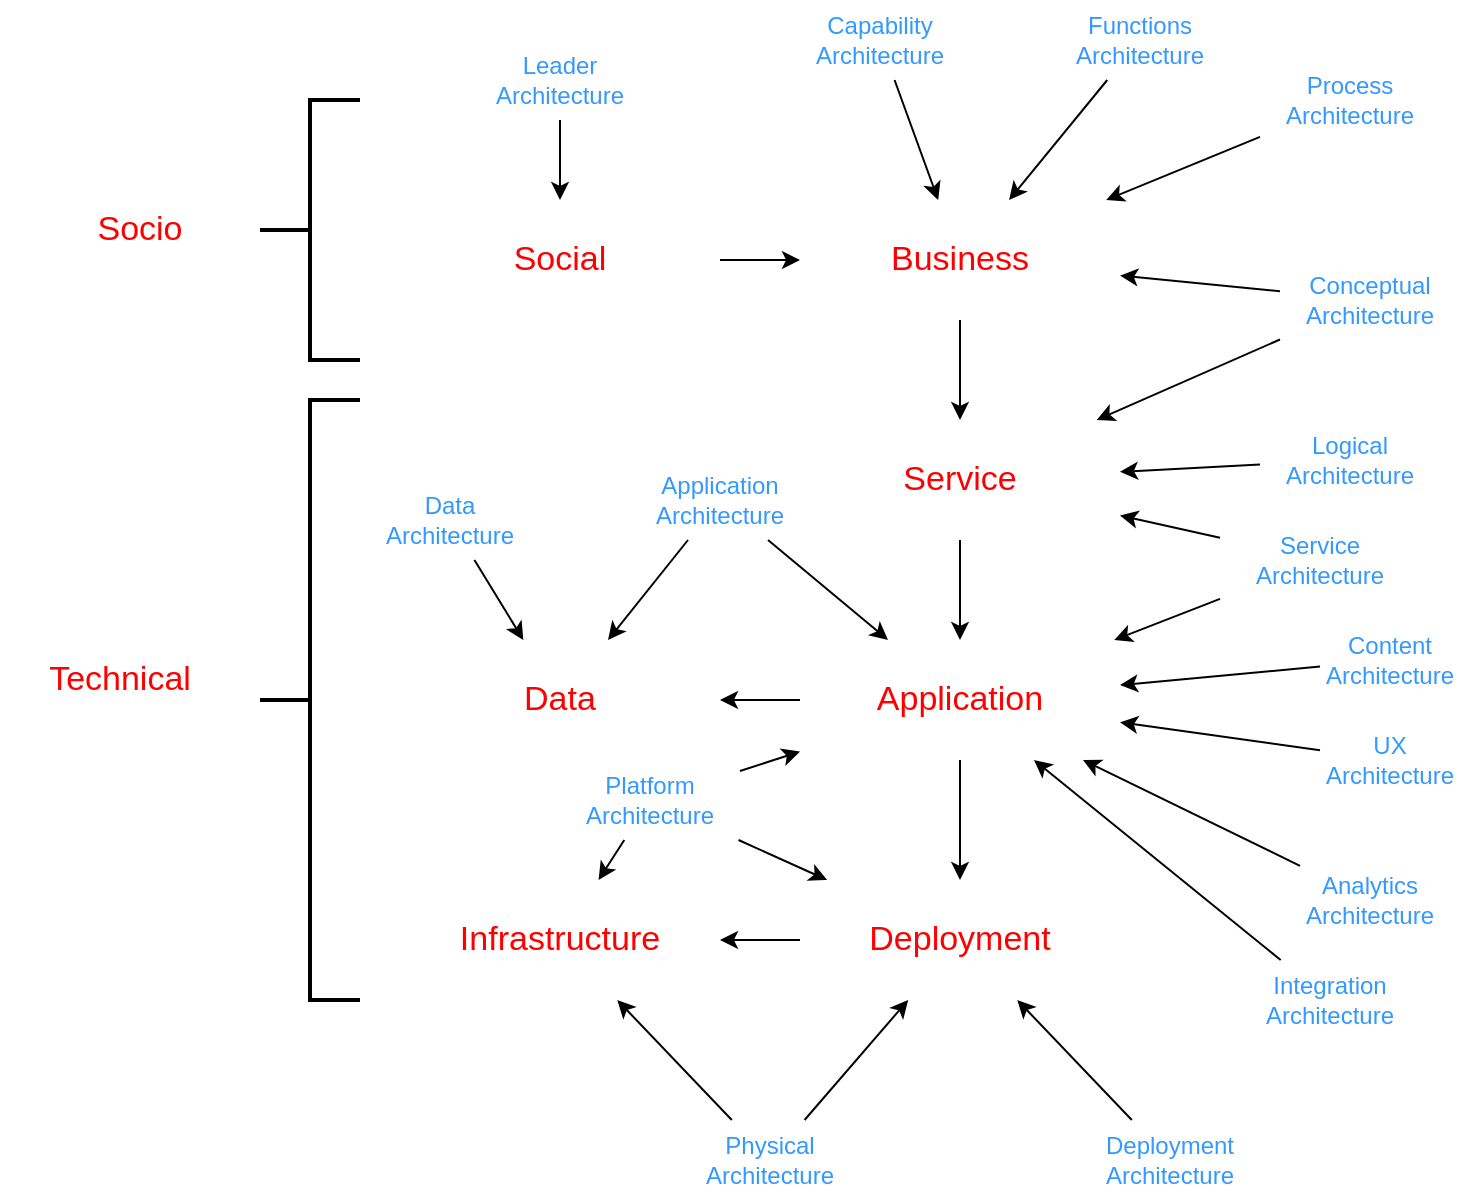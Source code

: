 <mxfile version="13.5.1" type="device" pages="2"><diagram id="tDexnIdAGHxaPguGXfzg" name="Classic"><mxGraphModel dx="3511" dy="850" grid="1" gridSize="10" guides="1" tooltips="1" connect="1" arrows="1" fold="1" page="1" pageScale="1" pageWidth="850" pageHeight="1100" math="0" shadow="0"><root><mxCell id="0"/><mxCell id="1" parent="0"/><mxCell id="Xrh_TDVLf6Zs7WdqE0Q8-1" style="edgeStyle=orthogonalEdgeStyle;rounded=0;orthogonalLoop=1;jettySize=auto;html=1;fontSize=17;fontColor=#FF0000;" parent="1" source="Xrh_TDVLf6Zs7WdqE0Q8-2" target="Xrh_TDVLf6Zs7WdqE0Q8-5" edge="1"><mxGeometry relative="1" as="geometry"/></mxCell><mxCell id="Xrh_TDVLf6Zs7WdqE0Q8-2" value="Service" style="text;html=1;strokeColor=none;fillColor=none;align=center;verticalAlign=middle;whiteSpace=wrap;rounded=0;fontSize=17;fontColor=#FF0000;" parent="1" vertex="1"><mxGeometry x="-1200" y="270" width="160" height="60" as="geometry"/></mxCell><mxCell id="Xrh_TDVLf6Zs7WdqE0Q8-3" style="edgeStyle=orthogonalEdgeStyle;rounded=0;orthogonalLoop=1;jettySize=auto;html=1;fontSize=17;fontColor=#FF0000;" parent="1" source="Xrh_TDVLf6Zs7WdqE0Q8-5" target="Xrh_TDVLf6Zs7WdqE0Q8-9" edge="1"><mxGeometry relative="1" as="geometry"/></mxCell><mxCell id="Xrh_TDVLf6Zs7WdqE0Q8-4" style="edgeStyle=orthogonalEdgeStyle;rounded=0;orthogonalLoop=1;jettySize=auto;html=1;fontSize=17;fontColor=#FF0000;" parent="1" source="Xrh_TDVLf6Zs7WdqE0Q8-5" target="Xrh_TDVLf6Zs7WdqE0Q8-7" edge="1"><mxGeometry relative="1" as="geometry"/></mxCell><mxCell id="Xrh_TDVLf6Zs7WdqE0Q8-5" value="Application" style="text;html=1;strokeColor=none;fillColor=none;align=center;verticalAlign=middle;whiteSpace=wrap;rounded=0;fontSize=17;fontColor=#FF0000;" parent="1" vertex="1"><mxGeometry x="-1200" y="380" width="160" height="60" as="geometry"/></mxCell><mxCell id="Xrh_TDVLf6Zs7WdqE0Q8-6" style="edgeStyle=orthogonalEdgeStyle;rounded=0;orthogonalLoop=1;jettySize=auto;html=1;fontSize=17;fontColor=#FF0000;" parent="1" source="Xrh_TDVLf6Zs7WdqE0Q8-7" target="Xrh_TDVLf6Zs7WdqE0Q8-8" edge="1"><mxGeometry relative="1" as="geometry"/></mxCell><mxCell id="Xrh_TDVLf6Zs7WdqE0Q8-7" value="Deployment" style="text;html=1;strokeColor=none;fillColor=none;align=center;verticalAlign=middle;whiteSpace=wrap;rounded=0;fontSize=17;fontColor=#FF0000;" parent="1" vertex="1"><mxGeometry x="-1200" y="500" width="160" height="60" as="geometry"/></mxCell><mxCell id="Xrh_TDVLf6Zs7WdqE0Q8-8" value="Infrastructure" style="text;html=1;strokeColor=none;fillColor=none;align=center;verticalAlign=middle;whiteSpace=wrap;rounded=0;fontSize=17;fontColor=#FF0000;" parent="1" vertex="1"><mxGeometry x="-1400" y="500" width="160" height="60" as="geometry"/></mxCell><mxCell id="Xrh_TDVLf6Zs7WdqE0Q8-9" value="Data" style="text;html=1;strokeColor=none;fillColor=none;align=center;verticalAlign=middle;whiteSpace=wrap;rounded=0;fontSize=17;fontColor=#FF0000;" parent="1" vertex="1"><mxGeometry x="-1400" y="380" width="160" height="60" as="geometry"/></mxCell><mxCell id="Xrh_TDVLf6Zs7WdqE0Q8-10" style="edgeStyle=orthogonalEdgeStyle;rounded=0;orthogonalLoop=1;jettySize=auto;html=1;fontSize=17;fontColor=#FF0000;" parent="1" source="Xrh_TDVLf6Zs7WdqE0Q8-11" target="Xrh_TDVLf6Zs7WdqE0Q8-2" edge="1"><mxGeometry relative="1" as="geometry"/></mxCell><mxCell id="Xrh_TDVLf6Zs7WdqE0Q8-11" value="Business" style="text;html=1;strokeColor=none;fillColor=none;align=center;verticalAlign=middle;whiteSpace=wrap;rounded=0;fontSize=17;fontColor=#FF0000;" parent="1" vertex="1"><mxGeometry x="-1200" y="160" width="160" height="60" as="geometry"/></mxCell><mxCell id="Xrh_TDVLf6Zs7WdqE0Q8-12" style="edgeStyle=orthogonalEdgeStyle;rounded=0;orthogonalLoop=1;jettySize=auto;html=1;fontSize=17;fontColor=#FF0000;" parent="1" source="Xrh_TDVLf6Zs7WdqE0Q8-13" target="Xrh_TDVLf6Zs7WdqE0Q8-11" edge="1"><mxGeometry relative="1" as="geometry"/></mxCell><mxCell id="Xrh_TDVLf6Zs7WdqE0Q8-13" value="Social" style="text;html=1;strokeColor=none;fillColor=none;align=center;verticalAlign=middle;whiteSpace=wrap;rounded=0;fontSize=17;fontColor=#FF0000;" parent="1" vertex="1"><mxGeometry x="-1400" y="160" width="160" height="60" as="geometry"/></mxCell><mxCell id="Xrh_TDVLf6Zs7WdqE0Q8-14" value="" style="strokeWidth=2;html=1;shape=mxgraph.flowchart.annotation_2;align=left;labelPosition=right;pointerEvents=1;fontSize=17;fontColor=#FF0000;" parent="1" vertex="1"><mxGeometry x="-1470" y="110" width="50" height="130" as="geometry"/></mxCell><mxCell id="Xrh_TDVLf6Zs7WdqE0Q8-15" value="Socio" style="text;html=1;strokeColor=none;fillColor=none;align=center;verticalAlign=middle;whiteSpace=wrap;rounded=0;fontSize=17;fontColor=#FF0000;" parent="1" vertex="1"><mxGeometry x="-1590" y="145" width="120" height="60" as="geometry"/></mxCell><mxCell id="Xrh_TDVLf6Zs7WdqE0Q8-16" value="" style="strokeWidth=2;html=1;shape=mxgraph.flowchart.annotation_2;align=left;labelPosition=right;pointerEvents=1;fontSize=17;fontColor=#FF0000;" parent="1" vertex="1"><mxGeometry x="-1470" y="260" width="50" height="300" as="geometry"/></mxCell><mxCell id="Xrh_TDVLf6Zs7WdqE0Q8-17" value="Technical" style="text;html=1;strokeColor=none;fillColor=none;align=center;verticalAlign=middle;whiteSpace=wrap;rounded=0;fontSize=17;fontColor=#FF0000;" parent="1" vertex="1"><mxGeometry x="-1600" y="370" width="120" height="60" as="geometry"/></mxCell><mxCell id="Xrh_TDVLf6Zs7WdqE0Q8-18" style="rounded=0;orthogonalLoop=1;jettySize=auto;html=1;fontSize=17;fontColor=#FF0000;" parent="1" source="Xrh_TDVLf6Zs7WdqE0Q8-31" target="Xrh_TDVLf6Zs7WdqE0Q8-2" edge="1"><mxGeometry relative="1" as="geometry"><mxPoint x="-1010" y="260.278" as="sourcePoint"/></mxGeometry></mxCell><mxCell id="Xrh_TDVLf6Zs7WdqE0Q8-19" style="edgeStyle=none;rounded=0;orthogonalLoop=1;jettySize=auto;html=1;fontSize=17;fontColor=#FF0000;" parent="1" source="Xrh_TDVLf6Zs7WdqE0Q8-21" target="Xrh_TDVLf6Zs7WdqE0Q8-7" edge="1"><mxGeometry relative="1" as="geometry"/></mxCell><mxCell id="Xrh_TDVLf6Zs7WdqE0Q8-20" style="edgeStyle=none;rounded=0;orthogonalLoop=1;jettySize=auto;html=1;fontSize=17;fontColor=#FF0000;" parent="1" source="Xrh_TDVLf6Zs7WdqE0Q8-21" target="Xrh_TDVLf6Zs7WdqE0Q8-8" edge="1"><mxGeometry relative="1" as="geometry"/></mxCell><mxCell id="Xrh_TDVLf6Zs7WdqE0Q8-21" value="Physical Architecture" style="text;html=1;strokeColor=none;fillColor=none;align=center;verticalAlign=middle;whiteSpace=wrap;rounded=0;fontColor=#3399FF;" parent="1" vertex="1"><mxGeometry x="-1260" y="620" width="90" height="40" as="geometry"/></mxCell><mxCell id="Xrh_TDVLf6Zs7WdqE0Q8-22" style="edgeStyle=none;rounded=0;orthogonalLoop=1;jettySize=auto;html=1;fontSize=17;fontColor=#FF0000;" parent="1" source="Xrh_TDVLf6Zs7WdqE0Q8-32" target="Xrh_TDVLf6Zs7WdqE0Q8-5" edge="1"><mxGeometry relative="1" as="geometry"><mxPoint x="-1232" y="340" as="sourcePoint"/></mxGeometry></mxCell><mxCell id="Xrh_TDVLf6Zs7WdqE0Q8-23" style="edgeStyle=none;rounded=0;orthogonalLoop=1;jettySize=auto;html=1;fontSize=17;fontColor=#FF0000;" parent="1" source="Xrh_TDVLf6Zs7WdqE0Q8-32" target="Xrh_TDVLf6Zs7WdqE0Q8-9" edge="1"><mxGeometry relative="1" as="geometry"><mxPoint x="-1292" y="340" as="sourcePoint"/></mxGeometry></mxCell><mxCell id="Xrh_TDVLf6Zs7WdqE0Q8-24" style="edgeStyle=none;rounded=0;orthogonalLoop=1;jettySize=auto;html=1;fontSize=17;fontColor=#FF0000;" parent="1" source="Xrh_TDVLf6Zs7WdqE0Q8-30" target="Xrh_TDVLf6Zs7WdqE0Q8-2" edge="1"><mxGeometry relative="1" as="geometry"><mxPoint x="-1020" y="305.882" as="sourcePoint"/></mxGeometry></mxCell><mxCell id="Xrh_TDVLf6Zs7WdqE0Q8-25" style="edgeStyle=none;rounded=0;orthogonalLoop=1;jettySize=auto;html=1;fontSize=17;fontColor=#FF0000;" parent="1" source="Xrh_TDVLf6Zs7WdqE0Q8-30" target="Xrh_TDVLf6Zs7WdqE0Q8-5" edge="1"><mxGeometry relative="1" as="geometry"><mxPoint x="-1001" y="340" as="sourcePoint"/></mxGeometry></mxCell><mxCell id="Xrh_TDVLf6Zs7WdqE0Q8-26" style="edgeStyle=none;rounded=0;orthogonalLoop=1;jettySize=auto;html=1;fontSize=17;fontColor=#3399FF;" parent="1" source="Xrh_TDVLf6Zs7WdqE0Q8-29" target="Xrh_TDVLf6Zs7WdqE0Q8-5" edge="1"><mxGeometry relative="1" as="geometry"/></mxCell><mxCell id="Xrh_TDVLf6Zs7WdqE0Q8-27" style="edgeStyle=none;rounded=0;orthogonalLoop=1;jettySize=auto;html=1;fontSize=17;fontColor=#3399FF;" parent="1" source="Xrh_TDVLf6Zs7WdqE0Q8-29" target="Xrh_TDVLf6Zs7WdqE0Q8-7" edge="1"><mxGeometry relative="1" as="geometry"/></mxCell><mxCell id="Xrh_TDVLf6Zs7WdqE0Q8-28" style="edgeStyle=none;rounded=0;orthogonalLoop=1;jettySize=auto;html=1;fontSize=17;fontColor=#3399FF;" parent="1" source="Xrh_TDVLf6Zs7WdqE0Q8-29" target="Xrh_TDVLf6Zs7WdqE0Q8-8" edge="1"><mxGeometry relative="1" as="geometry"/></mxCell><mxCell id="Xrh_TDVLf6Zs7WdqE0Q8-29" value="Platform Architecture" style="text;html=1;strokeColor=none;fillColor=none;align=center;verticalAlign=middle;whiteSpace=wrap;rounded=0;fontColor=#3399FF;" parent="1" vertex="1"><mxGeometry x="-1320" y="440" width="90" height="40" as="geometry"/></mxCell><mxCell id="Xrh_TDVLf6Zs7WdqE0Q8-30" value="Service Architecture" style="text;html=1;strokeColor=none;fillColor=none;align=center;verticalAlign=middle;whiteSpace=wrap;rounded=0;fontColor=#3399FF;" parent="1" vertex="1"><mxGeometry x="-990" y="320" width="100" height="40" as="geometry"/></mxCell><mxCell id="Xrh_TDVLf6Zs7WdqE0Q8-31" value="Logical Architecture" style="text;html=1;strokeColor=none;fillColor=none;align=center;verticalAlign=middle;whiteSpace=wrap;rounded=0;fontColor=#3399FF;" parent="1" vertex="1"><mxGeometry x="-970" y="270" width="90" height="40" as="geometry"/></mxCell><mxCell id="Xrh_TDVLf6Zs7WdqE0Q8-32" value="Application Architecture" style="text;html=1;strokeColor=none;fillColor=none;align=center;verticalAlign=middle;whiteSpace=wrap;rounded=0;fontColor=#3399FF;" parent="1" vertex="1"><mxGeometry x="-1275" y="290" width="70" height="40" as="geometry"/></mxCell><mxCell id="Xrh_TDVLf6Zs7WdqE0Q8-33" style="edgeStyle=none;rounded=0;orthogonalLoop=1;jettySize=auto;html=1;fontSize=17;fontColor=#3399FF;" parent="1" source="Xrh_TDVLf6Zs7WdqE0Q8-34" target="Xrh_TDVLf6Zs7WdqE0Q8-9" edge="1"><mxGeometry relative="1" as="geometry"/></mxCell><mxCell id="Xrh_TDVLf6Zs7WdqE0Q8-34" value="Data Architecture" style="text;html=1;strokeColor=none;fillColor=none;align=center;verticalAlign=middle;whiteSpace=wrap;rounded=0;fontColor=#3399FF;" parent="1" vertex="1"><mxGeometry x="-1420" y="300" width="90" height="40" as="geometry"/></mxCell><mxCell id="Xrh_TDVLf6Zs7WdqE0Q8-35" style="edgeStyle=none;rounded=0;orthogonalLoop=1;jettySize=auto;html=1;fontSize=17;fontColor=#3399FF;" parent="1" source="Xrh_TDVLf6Zs7WdqE0Q8-36" target="Xrh_TDVLf6Zs7WdqE0Q8-5" edge="1"><mxGeometry relative="1" as="geometry"/></mxCell><mxCell id="Xrh_TDVLf6Zs7WdqE0Q8-36" value="UX Architecture" style="text;html=1;strokeColor=none;fillColor=none;align=center;verticalAlign=middle;whiteSpace=wrap;rounded=0;fontColor=#3399FF;" parent="1" vertex="1"><mxGeometry x="-940" y="420" width="70" height="40" as="geometry"/></mxCell><mxCell id="Xrh_TDVLf6Zs7WdqE0Q8-37" style="edgeStyle=none;rounded=0;orthogonalLoop=1;jettySize=auto;html=1;fontSize=17;fontColor=#3399FF;" parent="1" source="Xrh_TDVLf6Zs7WdqE0Q8-38" target="Xrh_TDVLf6Zs7WdqE0Q8-11" edge="1"><mxGeometry relative="1" as="geometry"/></mxCell><mxCell id="Xrh_TDVLf6Zs7WdqE0Q8-38" value="Capability Architecture" style="text;html=1;strokeColor=none;fillColor=none;align=center;verticalAlign=middle;whiteSpace=wrap;rounded=0;fontColor=#3399FF;" parent="1" vertex="1"><mxGeometry x="-1205" y="60" width="90" height="40" as="geometry"/></mxCell><mxCell id="Xrh_TDVLf6Zs7WdqE0Q8-39" style="edgeStyle=none;rounded=0;orthogonalLoop=1;jettySize=auto;html=1;fontSize=17;fontColor=#3399FF;" parent="1" source="Xrh_TDVLf6Zs7WdqE0Q8-41" target="Xrh_TDVLf6Zs7WdqE0Q8-11" edge="1"><mxGeometry relative="1" as="geometry"/></mxCell><mxCell id="Xrh_TDVLf6Zs7WdqE0Q8-40" style="edgeStyle=none;rounded=0;orthogonalLoop=1;jettySize=auto;html=1;fontSize=17;fontColor=#3399FF;" parent="1" source="Xrh_TDVLf6Zs7WdqE0Q8-41" target="Xrh_TDVLf6Zs7WdqE0Q8-2" edge="1"><mxGeometry relative="1" as="geometry"/></mxCell><mxCell id="Xrh_TDVLf6Zs7WdqE0Q8-41" value="Conceptual Architecture" style="text;html=1;strokeColor=none;fillColor=none;align=center;verticalAlign=middle;whiteSpace=wrap;rounded=0;fontColor=#3399FF;" parent="1" vertex="1"><mxGeometry x="-960" y="190" width="90" height="40" as="geometry"/></mxCell><mxCell id="Xrh_TDVLf6Zs7WdqE0Q8-42" style="edgeStyle=none;rounded=0;orthogonalLoop=1;jettySize=auto;html=1;fontSize=17;fontColor=#3399FF;" parent="1" source="Xrh_TDVLf6Zs7WdqE0Q8-43" target="Xrh_TDVLf6Zs7WdqE0Q8-5" edge="1"><mxGeometry relative="1" as="geometry"/></mxCell><mxCell id="Xrh_TDVLf6Zs7WdqE0Q8-43" value="Analytics Architecture" style="text;html=1;strokeColor=none;fillColor=none;align=center;verticalAlign=middle;whiteSpace=wrap;rounded=0;fontColor=#3399FF;" parent="1" vertex="1"><mxGeometry x="-950" y="490" width="70" height="40" as="geometry"/></mxCell><mxCell id="Xrh_TDVLf6Zs7WdqE0Q8-44" style="edgeStyle=none;rounded=0;orthogonalLoop=1;jettySize=auto;html=1;fontSize=17;fontColor=#3399FF;" parent="1" source="Xrh_TDVLf6Zs7WdqE0Q8-45" target="Xrh_TDVLf6Zs7WdqE0Q8-5" edge="1"><mxGeometry relative="1" as="geometry"/></mxCell><mxCell id="Xrh_TDVLf6Zs7WdqE0Q8-45" value="Integration Architecture" style="text;html=1;strokeColor=none;fillColor=none;align=center;verticalAlign=middle;whiteSpace=wrap;rounded=0;fontColor=#3399FF;" parent="1" vertex="1"><mxGeometry x="-970" y="540" width="70" height="40" as="geometry"/></mxCell><mxCell id="Xrh_TDVLf6Zs7WdqE0Q8-46" style="edgeStyle=none;rounded=0;orthogonalLoop=1;jettySize=auto;html=1;fontSize=17;fontColor=#3399FF;" parent="1" source="Xrh_TDVLf6Zs7WdqE0Q8-47" target="Xrh_TDVLf6Zs7WdqE0Q8-7" edge="1"><mxGeometry relative="1" as="geometry"/></mxCell><mxCell id="Xrh_TDVLf6Zs7WdqE0Q8-47" value="Deployment Architecture" style="text;html=1;strokeColor=none;fillColor=none;align=center;verticalAlign=middle;whiteSpace=wrap;rounded=0;fontColor=#3399FF;" parent="1" vertex="1"><mxGeometry x="-1060" y="620" width="90" height="40" as="geometry"/></mxCell><mxCell id="Xrh_TDVLf6Zs7WdqE0Q8-48" style="edgeStyle=none;rounded=0;orthogonalLoop=1;jettySize=auto;html=1;fontSize=17;fontColor=#3399FF;" parent="1" source="Xrh_TDVLf6Zs7WdqE0Q8-49" target="Xrh_TDVLf6Zs7WdqE0Q8-5" edge="1"><mxGeometry relative="1" as="geometry"/></mxCell><mxCell id="Xrh_TDVLf6Zs7WdqE0Q8-49" value="Content Architecture" style="text;html=1;strokeColor=none;fillColor=none;align=center;verticalAlign=middle;whiteSpace=wrap;rounded=0;fontColor=#3399FF;" parent="1" vertex="1"><mxGeometry x="-940" y="370" width="70" height="40" as="geometry"/></mxCell><mxCell id="Xrh_TDVLf6Zs7WdqE0Q8-50" style="edgeStyle=none;rounded=0;orthogonalLoop=1;jettySize=auto;html=1;fontSize=17;fontColor=#3399FF;" parent="1" source="Xrh_TDVLf6Zs7WdqE0Q8-51" target="Xrh_TDVLf6Zs7WdqE0Q8-13" edge="1"><mxGeometry relative="1" as="geometry"/></mxCell><mxCell id="Xrh_TDVLf6Zs7WdqE0Q8-51" value="Leader Architecture" style="text;html=1;strokeColor=none;fillColor=none;align=center;verticalAlign=middle;whiteSpace=wrap;rounded=0;fontColor=#3399FF;" parent="1" vertex="1"><mxGeometry x="-1365" y="80" width="90" height="40" as="geometry"/></mxCell><mxCell id="Xrh_TDVLf6Zs7WdqE0Q8-53" style="rounded=0;orthogonalLoop=1;jettySize=auto;html=1;" parent="1" source="Xrh_TDVLf6Zs7WdqE0Q8-52" target="Xrh_TDVLf6Zs7WdqE0Q8-11" edge="1"><mxGeometry relative="1" as="geometry"/></mxCell><mxCell id="Xrh_TDVLf6Zs7WdqE0Q8-52" value="Process Architecture" style="text;html=1;strokeColor=none;fillColor=none;align=center;verticalAlign=middle;whiteSpace=wrap;rounded=0;fontColor=#3399FF;" parent="1" vertex="1"><mxGeometry x="-970" y="90" width="90" height="40" as="geometry"/></mxCell><mxCell id="Xrh_TDVLf6Zs7WdqE0Q8-55" style="edgeStyle=none;rounded=0;orthogonalLoop=1;jettySize=auto;html=1;" parent="1" source="Xrh_TDVLf6Zs7WdqE0Q8-54" target="Xrh_TDVLf6Zs7WdqE0Q8-11" edge="1"><mxGeometry relative="1" as="geometry"/></mxCell><mxCell id="Xrh_TDVLf6Zs7WdqE0Q8-54" value="Functions Architecture" style="text;html=1;strokeColor=none;fillColor=none;align=center;verticalAlign=middle;whiteSpace=wrap;rounded=0;fontColor=#3399FF;" parent="1" vertex="1"><mxGeometry x="-1075" y="60" width="90" height="40" as="geometry"/></mxCell></root></mxGraphModel></diagram><diagram id="xeAicd1hSuJvr0CcJ8TU" name="Future"><mxGraphModel dx="3511" dy="850" grid="1" gridSize="10" guides="1" tooltips="1" connect="1" arrows="1" fold="1" page="1" pageScale="1" pageWidth="850" pageHeight="1100" math="0" shadow="0"><root><mxCell id="mcX1zu0y_RQFH_hnpON4-0"/><mxCell id="mcX1zu0y_RQFH_hnpON4-1" parent="mcX1zu0y_RQFH_hnpON4-0"/><mxCell id="mcX1zu0y_RQFH_hnpON4-2" style="edgeStyle=orthogonalEdgeStyle;rounded=0;orthogonalLoop=1;jettySize=auto;html=1;fontSize=17;fontColor=#FF0000;" edge="1" parent="mcX1zu0y_RQFH_hnpON4-1" source="mcX1zu0y_RQFH_hnpON4-3" target="mcX1zu0y_RQFH_hnpON4-6"><mxGeometry relative="1" as="geometry"/></mxCell><mxCell id="mcX1zu0y_RQFH_hnpON4-3" value="Service" style="text;html=1;strokeColor=none;fillColor=none;align=center;verticalAlign=middle;whiteSpace=wrap;rounded=0;fontSize=17;fontColor=#FF0000;" vertex="1" parent="mcX1zu0y_RQFH_hnpON4-1"><mxGeometry x="-1200" y="270" width="160" height="60" as="geometry"/></mxCell><mxCell id="mcX1zu0y_RQFH_hnpON4-4" style="edgeStyle=orthogonalEdgeStyle;rounded=0;orthogonalLoop=1;jettySize=auto;html=1;fontSize=17;fontColor=#FF0000;" edge="1" parent="mcX1zu0y_RQFH_hnpON4-1" source="mcX1zu0y_RQFH_hnpON4-6" target="mcX1zu0y_RQFH_hnpON4-10"><mxGeometry relative="1" as="geometry"/></mxCell><mxCell id="mcX1zu0y_RQFH_hnpON4-5" style="edgeStyle=orthogonalEdgeStyle;rounded=0;orthogonalLoop=1;jettySize=auto;html=1;fontSize=17;fontColor=#FF0000;" edge="1" parent="mcX1zu0y_RQFH_hnpON4-1" source="mcX1zu0y_RQFH_hnpON4-6" target="mcX1zu0y_RQFH_hnpON4-8"><mxGeometry relative="1" as="geometry"/></mxCell><mxCell id="mcX1zu0y_RQFH_hnpON4-6" value="Application" style="text;html=1;strokeColor=none;fillColor=none;align=center;verticalAlign=middle;whiteSpace=wrap;rounded=0;fontSize=17;fontColor=#FF0000;" vertex="1" parent="mcX1zu0y_RQFH_hnpON4-1"><mxGeometry x="-1200" y="380" width="160" height="60" as="geometry"/></mxCell><mxCell id="mcX1zu0y_RQFH_hnpON4-7" style="edgeStyle=orthogonalEdgeStyle;rounded=0;orthogonalLoop=1;jettySize=auto;html=1;fontSize=17;fontColor=#FF0000;" edge="1" parent="mcX1zu0y_RQFH_hnpON4-1" source="mcX1zu0y_RQFH_hnpON4-8" target="mcX1zu0y_RQFH_hnpON4-9"><mxGeometry relative="1" as="geometry"/></mxCell><mxCell id="mcX1zu0y_RQFH_hnpON4-8" value="Deployment" style="text;html=1;strokeColor=none;fillColor=none;align=center;verticalAlign=middle;whiteSpace=wrap;rounded=0;fontSize=17;fontColor=#FF0000;" vertex="1" parent="mcX1zu0y_RQFH_hnpON4-1"><mxGeometry x="-1200" y="500" width="160" height="60" as="geometry"/></mxCell><mxCell id="mcX1zu0y_RQFH_hnpON4-9" value="Infrastructure" style="text;html=1;strokeColor=none;fillColor=none;align=center;verticalAlign=middle;whiteSpace=wrap;rounded=0;fontSize=17;fontColor=#FF0000;" vertex="1" parent="mcX1zu0y_RQFH_hnpON4-1"><mxGeometry x="-1400" y="500" width="160" height="60" as="geometry"/></mxCell><mxCell id="mcX1zu0y_RQFH_hnpON4-10" value="Data" style="text;html=1;strokeColor=none;fillColor=none;align=center;verticalAlign=middle;whiteSpace=wrap;rounded=0;fontSize=17;fontColor=#FF0000;" vertex="1" parent="mcX1zu0y_RQFH_hnpON4-1"><mxGeometry x="-1400" y="380" width="160" height="60" as="geometry"/></mxCell><mxCell id="mcX1zu0y_RQFH_hnpON4-11" style="edgeStyle=orthogonalEdgeStyle;rounded=0;orthogonalLoop=1;jettySize=auto;html=1;fontSize=17;fontColor=#FF0000;" edge="1" parent="mcX1zu0y_RQFH_hnpON4-1" source="mcX1zu0y_RQFH_hnpON4-12" target="mcX1zu0y_RQFH_hnpON4-3"><mxGeometry relative="1" as="geometry"/></mxCell><mxCell id="mcX1zu0y_RQFH_hnpON4-12" value="Business" style="text;html=1;strokeColor=none;fillColor=none;align=center;verticalAlign=middle;whiteSpace=wrap;rounded=0;fontSize=17;fontColor=#FF0000;" vertex="1" parent="mcX1zu0y_RQFH_hnpON4-1"><mxGeometry x="-1200" y="160" width="160" height="60" as="geometry"/></mxCell><mxCell id="mcX1zu0y_RQFH_hnpON4-13" style="edgeStyle=orthogonalEdgeStyle;rounded=0;orthogonalLoop=1;jettySize=auto;html=1;fontSize=17;fontColor=#FF0000;" edge="1" parent="mcX1zu0y_RQFH_hnpON4-1" source="mcX1zu0y_RQFH_hnpON4-14" target="mcX1zu0y_RQFH_hnpON4-12"><mxGeometry relative="1" as="geometry"/></mxCell><mxCell id="mcX1zu0y_RQFH_hnpON4-14" value="Social" style="text;html=1;strokeColor=none;fillColor=none;align=center;verticalAlign=middle;whiteSpace=wrap;rounded=0;fontSize=17;fontColor=#FF0000;" vertex="1" parent="mcX1zu0y_RQFH_hnpON4-1"><mxGeometry x="-1400" y="160" width="160" height="60" as="geometry"/></mxCell><mxCell id="mcX1zu0y_RQFH_hnpON4-15" value="" style="strokeWidth=2;html=1;shape=mxgraph.flowchart.annotation_2;align=left;labelPosition=right;pointerEvents=1;fontSize=17;fontColor=#FF0000;" vertex="1" parent="mcX1zu0y_RQFH_hnpON4-1"><mxGeometry x="-1470" y="140" width="50" height="100" as="geometry"/></mxCell><mxCell id="mcX1zu0y_RQFH_hnpON4-16" value="Socio" style="text;html=1;strokeColor=none;fillColor=none;align=center;verticalAlign=middle;whiteSpace=wrap;rounded=0;fontSize=17;fontColor=#FF0000;" vertex="1" parent="mcX1zu0y_RQFH_hnpON4-1"><mxGeometry x="-1590" y="160" width="120" height="60" as="geometry"/></mxCell><mxCell id="mcX1zu0y_RQFH_hnpON4-17" value="" style="strokeWidth=2;html=1;shape=mxgraph.flowchart.annotation_2;align=left;labelPosition=right;pointerEvents=1;fontSize=17;fontColor=#FF0000;" vertex="1" parent="mcX1zu0y_RQFH_hnpON4-1"><mxGeometry x="-1470" y="260" width="50" height="300" as="geometry"/></mxCell><mxCell id="mcX1zu0y_RQFH_hnpON4-18" value="Technical" style="text;html=1;strokeColor=none;fillColor=none;align=center;verticalAlign=middle;whiteSpace=wrap;rounded=0;fontSize=17;fontColor=#FF0000;" vertex="1" parent="mcX1zu0y_RQFH_hnpON4-1"><mxGeometry x="-1600" y="370" width="120" height="60" as="geometry"/></mxCell><mxCell id="mcX1zu0y_RQFH_hnpON4-34" style="edgeStyle=none;rounded=0;orthogonalLoop=1;jettySize=auto;html=1;fontSize=17;fontColor=#3399FF;" edge="1" parent="mcX1zu0y_RQFH_hnpON4-1" source="mcX1zu0y_RQFH_hnpON4-35" target="mcX1zu0y_RQFH_hnpON4-6"><mxGeometry relative="1" as="geometry"><mxPoint x="-890" y="330" as="targetPoint"/></mxGeometry></mxCell><mxCell id="mcX1zu0y_RQFH_hnpON4-35" value="Component Catalog" style="text;html=1;strokeColor=none;fillColor=none;align=center;verticalAlign=middle;whiteSpace=wrap;rounded=0;fontColor=#3399FF;" vertex="1" parent="mcX1zu0y_RQFH_hnpON4-1"><mxGeometry x="-940" y="350" width="90" height="40" as="geometry"/></mxCell><mxCell id="4MPO243FwA3NXXePz4D4-1" style="edgeStyle=none;rounded=0;orthogonalLoop=1;jettySize=auto;html=1;" edge="1" parent="mcX1zu0y_RQFH_hnpON4-1" source="4MPO243FwA3NXXePz4D4-0" target="mcX1zu0y_RQFH_hnpON4-6"><mxGeometry relative="1" as="geometry"/></mxCell><mxCell id="4MPO243FwA3NXXePz4D4-0" value="Experience Catalog" style="text;html=1;strokeColor=none;fillColor=none;align=center;verticalAlign=middle;whiteSpace=wrap;rounded=0;fontColor=#3399FF;" vertex="1" parent="mcX1zu0y_RQFH_hnpON4-1"><mxGeometry x="-960" y="290" width="90" height="40" as="geometry"/></mxCell><mxCell id="rXybQhrXpcLLPj2AbMvt-1" style="edgeStyle=none;rounded=0;orthogonalLoop=1;jettySize=auto;html=1;" edge="1" parent="mcX1zu0y_RQFH_hnpON4-1" source="rXybQhrXpcLLPj2AbMvt-0" target="mcX1zu0y_RQFH_hnpON4-6"><mxGeometry relative="1" as="geometry"/></mxCell><mxCell id="rXybQhrXpcLLPj2AbMvt-0" value="Code Generation" style="text;html=1;strokeColor=none;fillColor=none;align=center;verticalAlign=middle;whiteSpace=wrap;rounded=0;fontColor=#3399FF;" vertex="1" parent="mcX1zu0y_RQFH_hnpON4-1"><mxGeometry x="-980" y="470" width="90" height="40" as="geometry"/></mxCell><mxCell id="rXybQhrXpcLLPj2AbMvt-3" style="edgeStyle=none;rounded=0;orthogonalLoop=1;jettySize=auto;html=1;" edge="1" parent="mcX1zu0y_RQFH_hnpON4-1" source="rXybQhrXpcLLPj2AbMvt-2" target="mcX1zu0y_RQFH_hnpON4-8"><mxGeometry relative="1" as="geometry"/></mxCell><mxCell id="rXybQhrXpcLLPj2AbMvt-2" value="Automated Deployment" style="text;html=1;strokeColor=none;fillColor=none;align=center;verticalAlign=middle;whiteSpace=wrap;rounded=0;fontColor=#3399FF;" vertex="1" parent="mcX1zu0y_RQFH_hnpON4-1"><mxGeometry x="-1090" y="620" width="90" height="40" as="geometry"/></mxCell><mxCell id="rXybQhrXpcLLPj2AbMvt-5" style="edgeStyle=none;rounded=0;orthogonalLoop=1;jettySize=auto;html=1;" edge="1" parent="mcX1zu0y_RQFH_hnpON4-1" source="rXybQhrXpcLLPj2AbMvt-4" target="mcX1zu0y_RQFH_hnpON4-8"><mxGeometry relative="1" as="geometry"/></mxCell><mxCell id="rXybQhrXpcLLPj2AbMvt-4" value="Automated Configuration" style="text;html=1;strokeColor=none;fillColor=none;align=center;verticalAlign=middle;whiteSpace=wrap;rounded=0;fontColor=#3399FF;" vertex="1" parent="mcX1zu0y_RQFH_hnpON4-1"><mxGeometry x="-980" y="550" width="90" height="40" as="geometry"/></mxCell><mxCell id="rXybQhrXpcLLPj2AbMvt-7" value="" style="edgeStyle=none;rounded=0;orthogonalLoop=1;jettySize=auto;html=1;" edge="1" parent="mcX1zu0y_RQFH_hnpON4-1" source="rXybQhrXpcLLPj2AbMvt-6" target="mcX1zu0y_RQFH_hnpON4-9"><mxGeometry relative="1" as="geometry"/></mxCell><mxCell id="rXybQhrXpcLLPj2AbMvt-6" value="Automated Provisioning" style="text;html=1;strokeColor=none;fillColor=none;align=center;verticalAlign=middle;whiteSpace=wrap;rounded=0;fontColor=#3399FF;" vertex="1" parent="mcX1zu0y_RQFH_hnpON4-1"><mxGeometry x="-1340" y="630" width="90" height="40" as="geometry"/></mxCell><mxCell id="rXybQhrXpcLLPj2AbMvt-9" style="edgeStyle=none;rounded=0;orthogonalLoop=1;jettySize=auto;html=1;" edge="1" parent="mcX1zu0y_RQFH_hnpON4-1" source="rXybQhrXpcLLPj2AbMvt-8" target="mcX1zu0y_RQFH_hnpON4-14"><mxGeometry relative="1" as="geometry"/></mxCell><mxCell id="rXybQhrXpcLLPj2AbMvt-8" value="Relationship Manegment" style="text;html=1;strokeColor=none;fillColor=none;align=center;verticalAlign=middle;whiteSpace=wrap;rounded=0;fontColor=#3399FF;" vertex="1" parent="mcX1zu0y_RQFH_hnpON4-1"><mxGeometry x="-1330" y="40" width="90" height="40" as="geometry"/></mxCell><mxCell id="rXybQhrXpcLLPj2AbMvt-11" style="edgeStyle=none;rounded=0;orthogonalLoop=1;jettySize=auto;html=1;" edge="1" parent="mcX1zu0y_RQFH_hnpON4-1" source="rXybQhrXpcLLPj2AbMvt-10" target="mcX1zu0y_RQFH_hnpON4-12"><mxGeometry relative="1" as="geometry"/></mxCell><mxCell id="rXybQhrXpcLLPj2AbMvt-10" value="Mission Alignment" style="text;html=1;strokeColor=none;fillColor=none;align=center;verticalAlign=middle;whiteSpace=wrap;rounded=0;fontColor=#3399FF;" vertex="1" parent="mcX1zu0y_RQFH_hnpON4-1"><mxGeometry x="-1130" y="40" width="90" height="40" as="geometry"/></mxCell></root></mxGraphModel></diagram></mxfile>